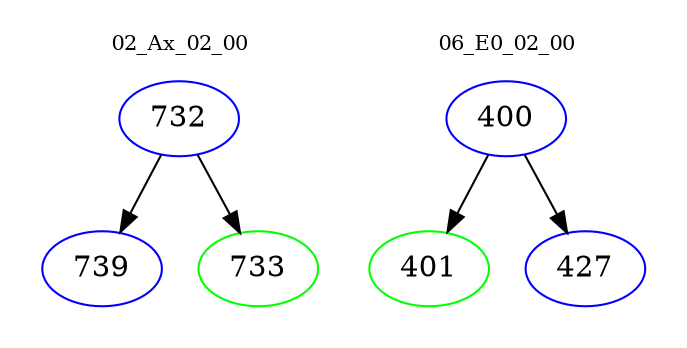 digraph{
subgraph cluster_0 {
color = white
label = "02_Ax_02_00";
fontsize=10;
T0_732 [label="732", color="blue"]
T0_732 -> T0_739 [color="black"]
T0_739 [label="739", color="blue"]
T0_732 -> T0_733 [color="black"]
T0_733 [label="733", color="green"]
}
subgraph cluster_1 {
color = white
label = "06_E0_02_00";
fontsize=10;
T1_400 [label="400", color="blue"]
T1_400 -> T1_401 [color="black"]
T1_401 [label="401", color="green"]
T1_400 -> T1_427 [color="black"]
T1_427 [label="427", color="blue"]
}
}
